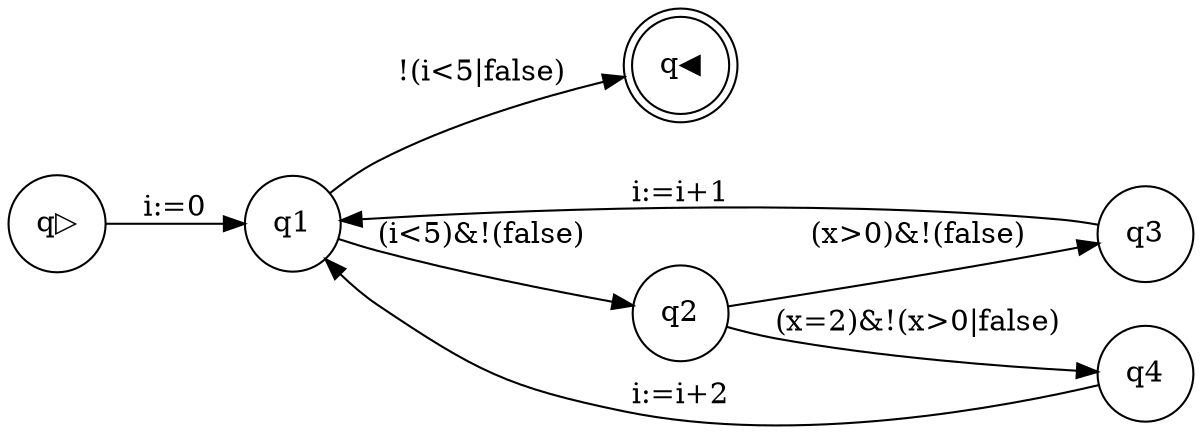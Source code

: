 digraph program_graph {rankdir=LR; 
node [shape = circle]; q▷; 
node [shape = doublecircle]; q◀; 
node [shape = circle]
q▷ -> q1[label = "i:=0"];
q1 -> q2[label = "(i<5)&!(false)"];
q2 -> q3[label = "(x>0)&!(false)"];
q3 -> q1[label = "i:=i+1"];
q2 -> q4[label = "(x=2)&!(x>0|false)"];
q4 -> q1[label = "i:=i+2"];
q1 -> q◀[label = "!(i<5|false)"];
}
